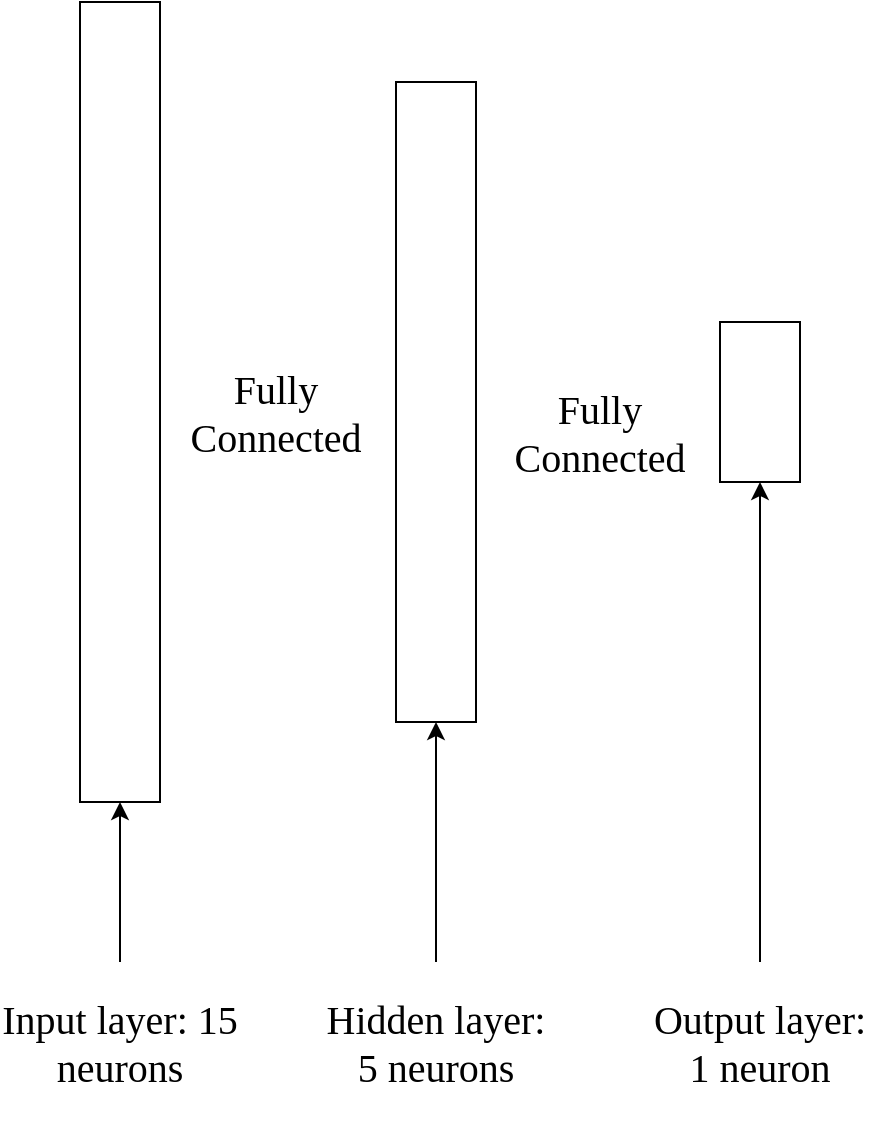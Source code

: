 <mxGraphModel dx="1083" dy="916" grid="1" gridSize="10" guides="1" tooltips="1" connect="1" arrows="1" fold="1" page="1" pageScale="1" pageWidth="850" pageHeight="1100" background="#ffffff"><root><mxCell id="0"/><mxCell id="1" parent="0"/><mxCell id="5" value="" style="rounded=0;whiteSpace=wrap;html=1;" vertex="1" parent="1"><mxGeometry x="160" y="240" width="40" height="400" as="geometry"/></mxCell><mxCell id="6" value="" style="rounded=0;whiteSpace=wrap;html=1;" vertex="1" parent="1"><mxGeometry x="318" y="280" width="40" height="320" as="geometry"/></mxCell><mxCell id="7" value="" style="rounded=0;whiteSpace=wrap;html=1;" vertex="1" parent="1"><mxGeometry x="480" y="400" width="40" height="80" as="geometry"/></mxCell><mxCell id="9" style="edgeStyle=orthogonalEdgeStyle;rounded=0;html=1;jettySize=auto;orthogonalLoop=1;entryX=0.5;entryY=1;" edge="1" parent="1" source="8" target="5"><mxGeometry relative="1" as="geometry"><mxPoint x="180" y="660" as="targetPoint"/><Array as="points"/></mxGeometry></mxCell><mxCell id="8" value="&lt;font style=&quot;font-size: 20px&quot;&gt;Input layer: 15 neurons&lt;/font&gt;" style="text;html=1;strokeColor=none;fillColor=none;align=center;verticalAlign=middle;whiteSpace=wrap;rounded=0;fontFamily=CMU Sans Serif;" vertex="1" parent="1"><mxGeometry x="120" y="720" width="120" height="80" as="geometry"/></mxCell><mxCell id="16" style="edgeStyle=orthogonalEdgeStyle;rounded=0;html=1;entryX=0.5;entryY=1;jettySize=auto;orthogonalLoop=1;fontFamily=Source Code Pro;" edge="1" parent="1" source="10" target="6"><mxGeometry relative="1" as="geometry"/></mxCell><mxCell id="10" value="&lt;font style=&quot;font-size: 20px&quot; face=&quot;CMU Sans Serif&quot;&gt;Hidden layer: 5 neurons&lt;/font&gt;" style="text;html=1;strokeColor=none;fillColor=none;align=center;verticalAlign=middle;whiteSpace=wrap;rounded=0;fontFamily=Source Code Pro;fontStyle=0" vertex="1" parent="1"><mxGeometry x="278" y="720" width="120" height="80" as="geometry"/></mxCell><mxCell id="13" style="edgeStyle=orthogonalEdgeStyle;rounded=0;html=1;entryX=0.5;entryY=1;jettySize=auto;orthogonalLoop=1;" edge="1" parent="1" source="12" target="7"><mxGeometry relative="1" as="geometry"/></mxCell><mxCell id="12" value="&lt;font style=&quot;font-size: 20px&quot; face=&quot;CMU Sans Serif&quot;&gt;Output layer: 1 neuron&lt;/font&gt;" style="text;html=1;strokeColor=none;fillColor=none;align=center;verticalAlign=middle;whiteSpace=wrap;rounded=0;fontFamily=Source Code Pro;" vertex="1" parent="1"><mxGeometry x="440" y="720" width="120" height="80" as="geometry"/></mxCell><mxCell id="14" value="&lt;font style=&quot;font-size: 20px&quot;&gt;Fully Connected&lt;/font&gt;" style="text;html=1;strokeColor=none;fillColor=none;align=center;verticalAlign=middle;whiteSpace=wrap;rounded=0;fontFamily=CMU Sans Serif;" vertex="1" parent="1"><mxGeometry x="238" y="310" width="40" height="270" as="geometry"/></mxCell><mxCell id="17" value="&lt;font style=&quot;font-size: 20px&quot;&gt;Fully Connected&lt;/font&gt;" style="text;html=1;strokeColor=none;fillColor=none;align=center;verticalAlign=middle;whiteSpace=wrap;rounded=0;fontFamily=CMU Sans Serif;" vertex="1" parent="1"><mxGeometry x="400" y="320" width="40" height="270" as="geometry"/></mxCell></root></mxGraphModel>